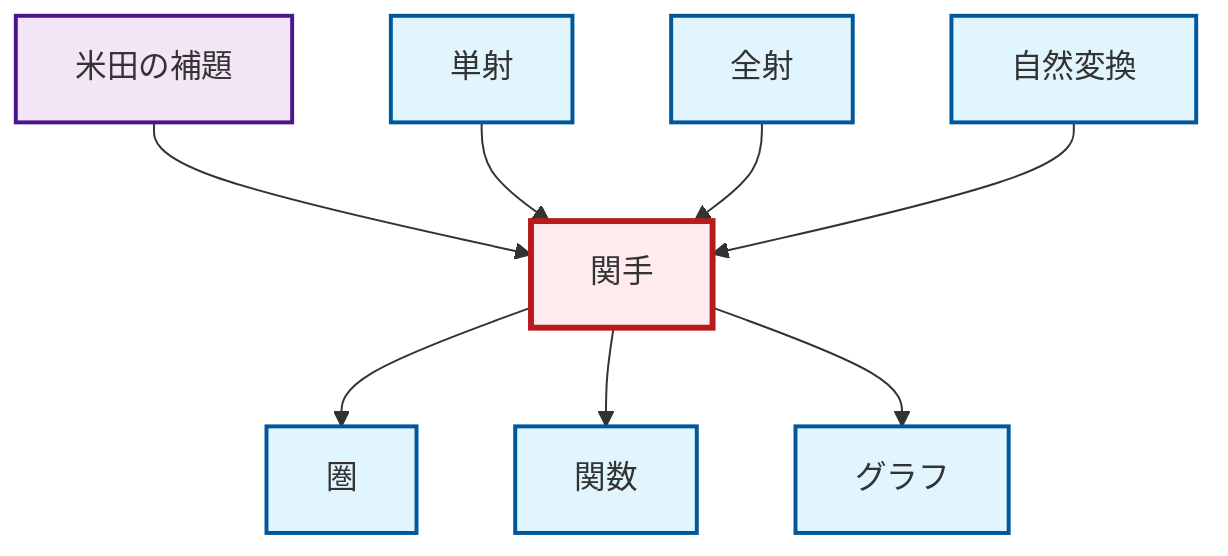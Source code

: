 graph TD
    classDef definition fill:#e1f5fe,stroke:#01579b,stroke-width:2px
    classDef theorem fill:#f3e5f5,stroke:#4a148c,stroke-width:2px
    classDef axiom fill:#fff3e0,stroke:#e65100,stroke-width:2px
    classDef example fill:#e8f5e9,stroke:#1b5e20,stroke-width:2px
    classDef current fill:#ffebee,stroke:#b71c1c,stroke-width:3px
    def-category["圏"]:::definition
    thm-yoneda["米田の補題"]:::theorem
    def-graph["グラフ"]:::definition
    def-functor["関手"]:::definition
    def-function["関数"]:::definition
    def-epimorphism["全射"]:::definition
    def-natural-transformation["自然変換"]:::definition
    def-monomorphism["単射"]:::definition
    thm-yoneda --> def-functor
    def-functor --> def-category
    def-functor --> def-function
    def-functor --> def-graph
    def-monomorphism --> def-functor
    def-epimorphism --> def-functor
    def-natural-transformation --> def-functor
    class def-functor current